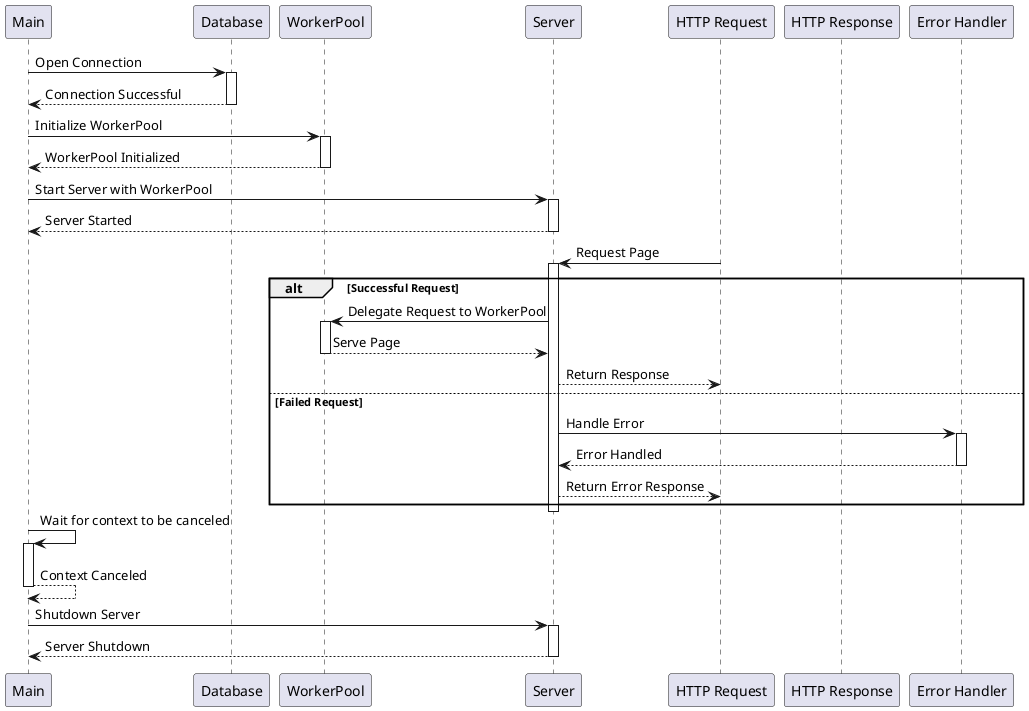 @startuml

participant "Main" as M
participant "Database" as DB
participant "WorkerPool" as WP
participant "Server" as S
participant "HTTP Request" as HR
participant "HTTP Response" as HRes
participant "Error Handler" as EH

M -> DB: Open Connection
activate DB
DB --> M: Connection Successful
deactivate DB

M -> WP: Initialize WorkerPool
activate WP
WP --> M: WorkerPool Initialized
deactivate WP

M -> S: Start Server with WorkerPool
activate S
S --> M: Server Started
deactivate S

HR -> S: Request Page
activate S
alt Successful Request
    S -> WP: Delegate Request to WorkerPool
    activate WP
    WP --> S: Serve Page
    deactivate WP
    S --> HR: Return Response
else Failed Request
    S -> EH: Handle Error
    activate EH
    EH --> S: Error Handled
    deactivate EH
    S --> HR: Return Error Response
end
deactivate S

M -> M: Wait for context to be canceled
activate M
M --> M: Context Canceled
deactivate M

M -> S: Shutdown Server
activate S
S --> M: Server Shutdown
deactivate S

@enduml